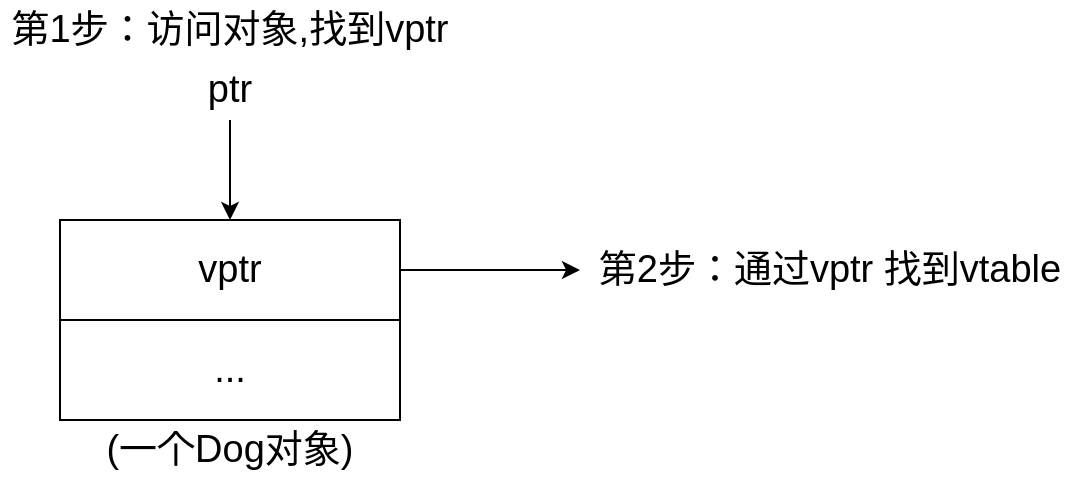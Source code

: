 <mxfile version="28.1.2">
  <diagram name="Page-1" id="VdxvELIbX1E1HRHZ1RaQ">
    <mxGraphModel dx="1432" dy="1014" grid="1" gridSize="10" guides="1" tooltips="1" connect="1" arrows="1" fold="1" page="1" pageScale="1" pageWidth="1920" pageHeight="1200" math="0" shadow="0">
      <root>
        <mxCell id="0" />
        <mxCell id="1" parent="0" />
        <mxCell id="_lgiSeBEzwKayDVqdZCt-5" value="第1步：访问对象,找到vptr" style="text;html=1;align=center;verticalAlign=middle;whiteSpace=wrap;rounded=0;fontSize=19;" vertex="1" parent="1">
          <mxGeometry x="100" y="120" width="230" height="30" as="geometry" />
        </mxCell>
        <mxCell id="_lgiSeBEzwKayDVqdZCt-19" style="edgeStyle=orthogonalEdgeStyle;rounded=0;orthogonalLoop=1;jettySize=auto;html=1;exitX=1;exitY=0.5;exitDx=0;exitDy=0;entryX=0;entryY=0.5;entryDx=0;entryDy=0;" edge="1" parent="1" source="_lgiSeBEzwKayDVqdZCt-10" target="_lgiSeBEzwKayDVqdZCt-13">
          <mxGeometry relative="1" as="geometry" />
        </mxCell>
        <mxCell id="_lgiSeBEzwKayDVqdZCt-10" value="vptr" style="rounded=0;whiteSpace=wrap;html=1;fontSize=19;" vertex="1" parent="1">
          <mxGeometry x="130" y="230" width="170" height="50" as="geometry" />
        </mxCell>
        <mxCell id="_lgiSeBEzwKayDVqdZCt-12" value="..." style="rounded=0;whiteSpace=wrap;html=1;fontSize=19;" vertex="1" parent="1">
          <mxGeometry x="130" y="280" width="170" height="50" as="geometry" />
        </mxCell>
        <mxCell id="_lgiSeBEzwKayDVqdZCt-13" value="第2步：通过vptr 找到vtable" style="text;html=1;align=center;verticalAlign=middle;whiteSpace=wrap;rounded=0;fontSize=19;" vertex="1" parent="1">
          <mxGeometry x="390" y="240" width="250" height="30" as="geometry" />
        </mxCell>
        <mxCell id="_lgiSeBEzwKayDVqdZCt-17" style="edgeStyle=orthogonalEdgeStyle;rounded=0;orthogonalLoop=1;jettySize=auto;html=1;exitX=0.5;exitY=1;exitDx=0;exitDy=0;entryX=0.5;entryY=0;entryDx=0;entryDy=0;" edge="1" parent="1" source="_lgiSeBEzwKayDVqdZCt-16" target="_lgiSeBEzwKayDVqdZCt-10">
          <mxGeometry relative="1" as="geometry" />
        </mxCell>
        <mxCell id="_lgiSeBEzwKayDVqdZCt-16" value="ptr" style="text;html=1;align=center;verticalAlign=middle;whiteSpace=wrap;rounded=0;fontSize=19;" vertex="1" parent="1">
          <mxGeometry x="185" y="150" width="60" height="30" as="geometry" />
        </mxCell>
        <mxCell id="_lgiSeBEzwKayDVqdZCt-18" value="(一个Dog对象)" style="text;html=1;align=center;verticalAlign=middle;whiteSpace=wrap;rounded=0;fontSize=19;" vertex="1" parent="1">
          <mxGeometry x="150" y="330" width="130" height="30" as="geometry" />
        </mxCell>
      </root>
    </mxGraphModel>
  </diagram>
</mxfile>
